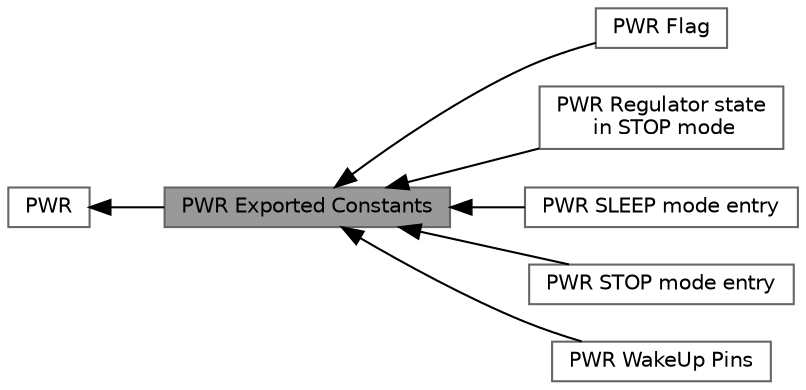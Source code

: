 digraph "PWR Exported Constants"
{
 // LATEX_PDF_SIZE
  bgcolor="transparent";
  edge [fontname=Helvetica,fontsize=10,labelfontname=Helvetica,labelfontsize=10];
  node [fontname=Helvetica,fontsize=10,shape=box,height=0.2,width=0.4];
  rankdir=LR;
  Node2 [id="Node000002",label="PWR",height=0.2,width=0.4,color="grey40", fillcolor="white", style="filled",URL="$group___p_w_r.html",tooltip=" "];
  Node1 [id="Node000001",label="PWR Exported Constants",height=0.2,width=0.4,color="gray40", fillcolor="grey60", style="filled", fontcolor="black",tooltip=" "];
  Node7 [id="Node000007",label="PWR Flag",height=0.2,width=0.4,color="grey40", fillcolor="white", style="filled",URL="$group___p_w_r___flag.html",tooltip=" "];
  Node4 [id="Node000004",label="PWR Regulator state\l in STOP mode",height=0.2,width=0.4,color="grey40", fillcolor="white", style="filled",URL="$group___p_w_r___regulator__state__in___s_t_o_p__mode.html",tooltip=" "];
  Node5 [id="Node000005",label="PWR SLEEP mode entry",height=0.2,width=0.4,color="grey40", fillcolor="white", style="filled",URL="$group___p_w_r___s_l_e_e_p__mode__entry.html",tooltip=" "];
  Node6 [id="Node000006",label="PWR STOP mode entry",height=0.2,width=0.4,color="grey40", fillcolor="white", style="filled",URL="$group___p_w_r___s_t_o_p__mode__entry.html",tooltip=" "];
  Node3 [id="Node000003",label="PWR WakeUp Pins",height=0.2,width=0.4,color="grey40", fillcolor="white", style="filled",URL="$group___p_w_r___wake_up___pins.html",tooltip=" "];
  Node2->Node1 [shape=plaintext, dir="back", style="solid"];
  Node1->Node3 [shape=plaintext, dir="back", style="solid"];
  Node1->Node4 [shape=plaintext, dir="back", style="solid"];
  Node1->Node5 [shape=plaintext, dir="back", style="solid"];
  Node1->Node6 [shape=plaintext, dir="back", style="solid"];
  Node1->Node7 [shape=plaintext, dir="back", style="solid"];
}
